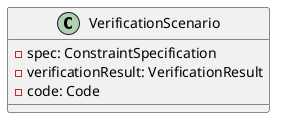 @startuml

    class VerificationScenario {
        -spec: ConstraintSpecification
        -verificationResult: VerificationResult
        -code: Code
    }

@enduml
